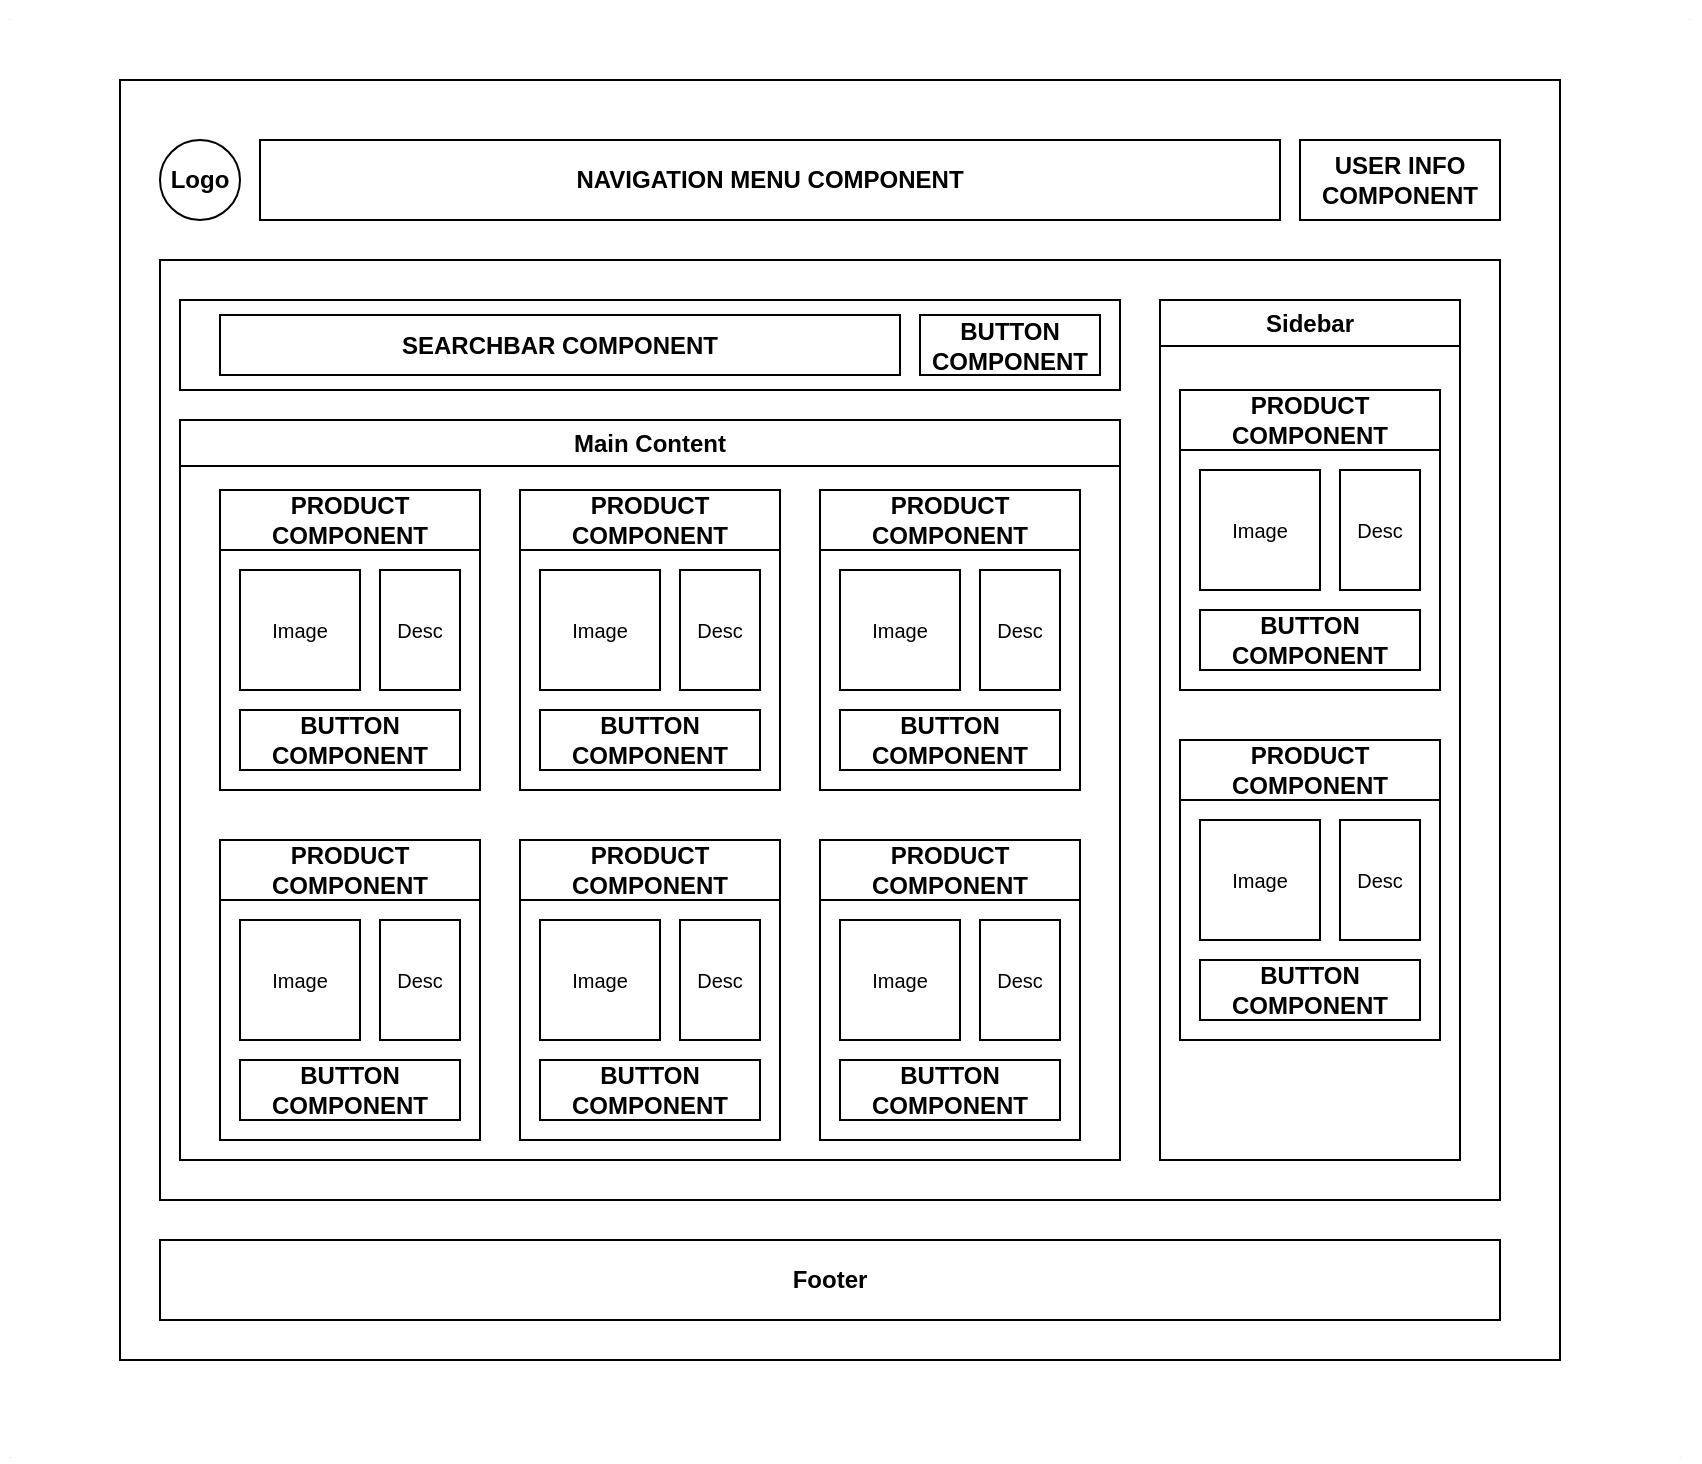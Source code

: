 <mxfile version="20.8.16" type="device"><diagram name="Page-1" id="hoHJXT5otRNa5Mz4aZbQ"><mxGraphModel dx="826" dy="462" grid="1" gridSize="10" guides="1" tooltips="1" connect="1" arrows="1" fold="1" page="1" pageScale="1" pageWidth="850" pageHeight="1100" math="0" shadow="0"><root><mxCell id="0"/><mxCell id="1" parent="0"/><mxCell id="ViNLtl-BVM7bOW5PUH8Q-1" value="" style="rounded=0;whiteSpace=wrap;html=1;" parent="1" vertex="1"><mxGeometry x="60" y="40" width="720" height="640" as="geometry"/></mxCell><mxCell id="ViNLtl-BVM7bOW5PUH8Q-5" value="" style="rounded=0;whiteSpace=wrap;html=1;" parent="1" vertex="1"><mxGeometry x="80" y="130" width="670" height="470" as="geometry"/></mxCell><mxCell id="ViNLtl-BVM7bOW5PUH8Q-8" value="&lt;font style=&quot;font-size: 12px;&quot;&gt;&lt;b&gt;Footer&lt;/b&gt;&lt;/font&gt;" style="rounded=0;whiteSpace=wrap;html=1;" parent="1" vertex="1"><mxGeometry x="80" y="620" width="670" height="40" as="geometry"/></mxCell><mxCell id="ViNLtl-BVM7bOW5PUH8Q-10" value="&lt;b&gt;Logo&lt;/b&gt;" style="ellipse;whiteSpace=wrap;html=1;aspect=fixed;" parent="1" vertex="1"><mxGeometry x="80" y="70" width="40" height="40" as="geometry"/></mxCell><mxCell id="ViNLtl-BVM7bOW5PUH8Q-14" value="Main Content" style="swimlane;whiteSpace=wrap;html=1;" parent="1" vertex="1"><mxGeometry x="90" y="210" width="470" height="370" as="geometry"/></mxCell><mxCell id="ViNLtl-BVM7bOW5PUH8Q-15" value="Sidebar" style="swimlane;whiteSpace=wrap;html=1;" parent="1" vertex="1"><mxGeometry x="580" y="150" width="150" height="430" as="geometry"><mxRectangle x="550" y="190" width="150" height="30" as="alternateBounds"/></mxGeometry></mxCell><mxCell id="ViNLtl-BVM7bOW5PUH8Q-27" value="PRODUCT COMPONENT" style="swimlane;whiteSpace=wrap;html=1;fontSize=12;startSize=30;" parent="ViNLtl-BVM7bOW5PUH8Q-15" vertex="1"><mxGeometry x="10" y="45" width="130" height="150" as="geometry"/></mxCell><mxCell id="ViNLtl-BVM7bOW5PUH8Q-30" value="BUTTON COMPONENT" style="rounded=0;whiteSpace=wrap;html=1;fontSize=12;fontStyle=1" parent="ViNLtl-BVM7bOW5PUH8Q-27" vertex="1"><mxGeometry x="10" y="110" width="110" height="30" as="geometry"/></mxCell><mxCell id="ViNLtl-BVM7bOW5PUH8Q-16" value="&lt;b&gt;NAVIGATION MENU COMPONENT&lt;/b&gt;" style="rounded=0;whiteSpace=wrap;html=1;" parent="1" vertex="1"><mxGeometry x="130" y="70" width="510" height="40" as="geometry"/></mxCell><mxCell id="ViNLtl-BVM7bOW5PUH8Q-17" value="USER INFO COMPONENT" style="rounded=0;whiteSpace=wrap;html=1;fontSize=12;fontStyle=1" parent="1" vertex="1"><mxGeometry x="650" y="70" width="100" height="40" as="geometry"/></mxCell><mxCell id="ViNLtl-BVM7bOW5PUH8Q-22" value="" style="rounded=0;whiteSpace=wrap;html=1;fontSize=12;" parent="1" vertex="1"><mxGeometry x="90" y="150" width="470" height="45" as="geometry"/></mxCell><mxCell id="ViNLtl-BVM7bOW5PUH8Q-23" value="SEARCHBAR COMPONENT" style="rounded=0;whiteSpace=wrap;html=1;fontSize=12;fontStyle=1" parent="1" vertex="1"><mxGeometry x="110" y="157.5" width="340" height="30" as="geometry"/></mxCell><mxCell id="ViNLtl-BVM7bOW5PUH8Q-24" value="BUTTON COMPONENT" style="rounded=0;whiteSpace=wrap;html=1;fontSize=12;fontStyle=1" parent="1" vertex="1"><mxGeometry x="460" y="157.5" width="90" height="30" as="geometry"/></mxCell><mxCell id="ViNLtl-BVM7bOW5PUH8Q-28" value="&lt;font style=&quot;font-size: 10px;&quot;&gt;Image&lt;/font&gt;" style="whiteSpace=wrap;html=1;aspect=fixed;fontSize=12;" parent="1" vertex="1"><mxGeometry x="600" y="235" width="60" height="60" as="geometry"/></mxCell><mxCell id="ViNLtl-BVM7bOW5PUH8Q-29" value="&lt;font style=&quot;font-size: 10px;&quot;&gt;Desc&lt;/font&gt;" style="rounded=0;whiteSpace=wrap;html=1;fontSize=12;" parent="1" vertex="1"><mxGeometry x="670" y="235" width="40" height="60" as="geometry"/></mxCell><mxCell id="ViNLtl-BVM7bOW5PUH8Q-55" value="PRODUCT COMPONENT" style="swimlane;whiteSpace=wrap;html=1;fontSize=12;startSize=30;" parent="1" vertex="1"><mxGeometry x="590" y="370" width="130" height="150" as="geometry"/></mxCell><mxCell id="ViNLtl-BVM7bOW5PUH8Q-56" value="BUTTON COMPONENT" style="rounded=0;whiteSpace=wrap;html=1;fontSize=12;fontStyle=1" parent="ViNLtl-BVM7bOW5PUH8Q-55" vertex="1"><mxGeometry x="10" y="110" width="110" height="30" as="geometry"/></mxCell><mxCell id="ViNLtl-BVM7bOW5PUH8Q-57" value="&lt;font style=&quot;font-size: 10px;&quot;&gt;Image&lt;/font&gt;" style="whiteSpace=wrap;html=1;aspect=fixed;fontSize=12;" parent="1" vertex="1"><mxGeometry x="600" y="410" width="60" height="60" as="geometry"/></mxCell><mxCell id="ViNLtl-BVM7bOW5PUH8Q-58" value="&lt;font style=&quot;font-size: 10px;&quot;&gt;Desc&lt;/font&gt;" style="rounded=0;whiteSpace=wrap;html=1;fontSize=12;" parent="1" vertex="1"><mxGeometry x="670" y="410" width="40" height="60" as="geometry"/></mxCell><mxCell id="ViNLtl-BVM7bOW5PUH8Q-63" value="PRODUCT COMPONENT" style="swimlane;whiteSpace=wrap;html=1;fontSize=12;startSize=30;" parent="1" vertex="1"><mxGeometry x="110" y="245" width="130" height="150" as="geometry"/></mxCell><mxCell id="ViNLtl-BVM7bOW5PUH8Q-64" value="BUTTON COMPONENT" style="rounded=0;whiteSpace=wrap;html=1;fontSize=12;fontStyle=1" parent="ViNLtl-BVM7bOW5PUH8Q-63" vertex="1"><mxGeometry x="10" y="110" width="110" height="30" as="geometry"/></mxCell><mxCell id="ViNLtl-BVM7bOW5PUH8Q-65" value="&lt;font style=&quot;font-size: 10px;&quot;&gt;Image&lt;/font&gt;" style="whiteSpace=wrap;html=1;aspect=fixed;fontSize=12;" parent="1" vertex="1"><mxGeometry x="120" y="285" width="60" height="60" as="geometry"/></mxCell><mxCell id="ViNLtl-BVM7bOW5PUH8Q-66" value="&lt;font style=&quot;font-size: 10px;&quot;&gt;Desc&lt;/font&gt;" style="rounded=0;whiteSpace=wrap;html=1;fontSize=12;" parent="1" vertex="1"><mxGeometry x="190" y="285" width="40" height="60" as="geometry"/></mxCell><mxCell id="ViNLtl-BVM7bOW5PUH8Q-67" value="PRODUCT COMPONENT" style="swimlane;whiteSpace=wrap;html=1;fontSize=12;startSize=30;" parent="1" vertex="1"><mxGeometry x="260" y="245" width="130" height="150" as="geometry"/></mxCell><mxCell id="ViNLtl-BVM7bOW5PUH8Q-68" value="BUTTON COMPONENT" style="rounded=0;whiteSpace=wrap;html=1;fontSize=12;fontStyle=1" parent="ViNLtl-BVM7bOW5PUH8Q-67" vertex="1"><mxGeometry x="10" y="110" width="110" height="30" as="geometry"/></mxCell><mxCell id="ViNLtl-BVM7bOW5PUH8Q-69" value="&lt;font style=&quot;font-size: 10px;&quot;&gt;Image&lt;/font&gt;" style="whiteSpace=wrap;html=1;aspect=fixed;fontSize=12;" parent="1" vertex="1"><mxGeometry x="270" y="285" width="60" height="60" as="geometry"/></mxCell><mxCell id="ViNLtl-BVM7bOW5PUH8Q-70" value="&lt;font style=&quot;font-size: 10px;&quot;&gt;Desc&lt;/font&gt;" style="rounded=0;whiteSpace=wrap;html=1;fontSize=12;" parent="1" vertex="1"><mxGeometry x="340" y="285" width="40" height="60" as="geometry"/></mxCell><mxCell id="ViNLtl-BVM7bOW5PUH8Q-71" value="PRODUCT COMPONENT" style="swimlane;whiteSpace=wrap;html=1;fontSize=12;startSize=30;" parent="1" vertex="1"><mxGeometry x="110" y="420" width="130" height="150" as="geometry"/></mxCell><mxCell id="ViNLtl-BVM7bOW5PUH8Q-72" value="BUTTON COMPONENT" style="rounded=0;whiteSpace=wrap;html=1;fontSize=12;fontStyle=1" parent="ViNLtl-BVM7bOW5PUH8Q-71" vertex="1"><mxGeometry x="10" y="110" width="110" height="30" as="geometry"/></mxCell><mxCell id="ViNLtl-BVM7bOW5PUH8Q-73" value="&lt;font style=&quot;font-size: 10px;&quot;&gt;Image&lt;/font&gt;" style="whiteSpace=wrap;html=1;aspect=fixed;fontSize=12;" parent="1" vertex="1"><mxGeometry x="120" y="460" width="60" height="60" as="geometry"/></mxCell><mxCell id="ViNLtl-BVM7bOW5PUH8Q-74" value="&lt;font style=&quot;font-size: 10px;&quot;&gt;Desc&lt;/font&gt;" style="rounded=0;whiteSpace=wrap;html=1;fontSize=12;" parent="1" vertex="1"><mxGeometry x="190" y="460" width="40" height="60" as="geometry"/></mxCell><mxCell id="ViNLtl-BVM7bOW5PUH8Q-75" value="PRODUCT COMPONENT" style="swimlane;whiteSpace=wrap;html=1;fontSize=12;startSize=30;" parent="1" vertex="1"><mxGeometry x="410" y="245" width="130" height="150" as="geometry"/></mxCell><mxCell id="ViNLtl-BVM7bOW5PUH8Q-76" value="BUTTON COMPONENT" style="rounded=0;whiteSpace=wrap;html=1;fontSize=12;fontStyle=1" parent="ViNLtl-BVM7bOW5PUH8Q-75" vertex="1"><mxGeometry x="10" y="110" width="110" height="30" as="geometry"/></mxCell><mxCell id="ViNLtl-BVM7bOW5PUH8Q-78" value="&lt;font style=&quot;font-size: 10px;&quot;&gt;Desc&lt;/font&gt;" style="rounded=0;whiteSpace=wrap;html=1;fontSize=12;" parent="ViNLtl-BVM7bOW5PUH8Q-75" vertex="1"><mxGeometry x="80" y="40" width="40" height="60" as="geometry"/></mxCell><mxCell id="ViNLtl-BVM7bOW5PUH8Q-77" value="&lt;font style=&quot;font-size: 10px;&quot;&gt;Image&lt;/font&gt;" style="whiteSpace=wrap;html=1;aspect=fixed;fontSize=12;" parent="1" vertex="1"><mxGeometry x="420" y="285" width="60" height="60" as="geometry"/></mxCell><mxCell id="ViNLtl-BVM7bOW5PUH8Q-79" value="PRODUCT COMPONENT" style="swimlane;whiteSpace=wrap;html=1;fontSize=12;startSize=30;" parent="1" vertex="1"><mxGeometry x="260" y="420" width="130" height="150" as="geometry"/></mxCell><mxCell id="ViNLtl-BVM7bOW5PUH8Q-80" value="BUTTON COMPONENT" style="rounded=0;whiteSpace=wrap;html=1;fontSize=12;fontStyle=1" parent="ViNLtl-BVM7bOW5PUH8Q-79" vertex="1"><mxGeometry x="10" y="110" width="110" height="30" as="geometry"/></mxCell><mxCell id="ViNLtl-BVM7bOW5PUH8Q-81" value="&lt;font style=&quot;font-size: 10px;&quot;&gt;Image&lt;/font&gt;" style="whiteSpace=wrap;html=1;aspect=fixed;fontSize=12;" parent="1" vertex="1"><mxGeometry x="270" y="460" width="60" height="60" as="geometry"/></mxCell><mxCell id="ViNLtl-BVM7bOW5PUH8Q-82" value="&lt;font style=&quot;font-size: 10px;&quot;&gt;Desc&lt;/font&gt;" style="rounded=0;whiteSpace=wrap;html=1;fontSize=12;" parent="1" vertex="1"><mxGeometry x="340" y="460" width="40" height="60" as="geometry"/></mxCell><mxCell id="ViNLtl-BVM7bOW5PUH8Q-83" value="PRODUCT COMPONENT" style="swimlane;whiteSpace=wrap;html=1;fontSize=12;startSize=30;" parent="1" vertex="1"><mxGeometry x="410" y="420" width="130" height="150" as="geometry"/></mxCell><mxCell id="ViNLtl-BVM7bOW5PUH8Q-84" value="BUTTON COMPONENT" style="rounded=0;whiteSpace=wrap;html=1;fontSize=12;fontStyle=1" parent="ViNLtl-BVM7bOW5PUH8Q-83" vertex="1"><mxGeometry x="10" y="110" width="110" height="30" as="geometry"/></mxCell><mxCell id="ViNLtl-BVM7bOW5PUH8Q-85" value="&lt;font style=&quot;font-size: 10px;&quot;&gt;Image&lt;/font&gt;" style="whiteSpace=wrap;html=1;aspect=fixed;fontSize=12;" parent="1" vertex="1"><mxGeometry x="420" y="460" width="60" height="60" as="geometry"/></mxCell><mxCell id="ViNLtl-BVM7bOW5PUH8Q-86" value="&lt;font style=&quot;font-size: 10px;&quot;&gt;Desc&lt;/font&gt;" style="rounded=0;whiteSpace=wrap;html=1;fontSize=12;" parent="1" vertex="1"><mxGeometry x="490" y="460" width="40" height="60" as="geometry"/></mxCell><mxCell id="ViNLtl-BVM7bOW5PUH8Q-87" value="&lt;font style=&quot;font-size: 2px;&quot;&gt;.&lt;/font&gt;" style="text;html=1;strokeColor=none;fillColor=none;align=center;verticalAlign=middle;whiteSpace=wrap;rounded=0;fontSize=10;" parent="1" vertex="1"><mxGeometry x="835" y="720" width="10" height="10" as="geometry"/></mxCell><mxCell id="ViNLtl-BVM7bOW5PUH8Q-88" value="&lt;font style=&quot;font-size: 2px;&quot;&gt;.&lt;/font&gt;" style="text;html=1;strokeColor=none;fillColor=none;align=center;verticalAlign=middle;whiteSpace=wrap;rounded=0;fontSize=10;" parent="1" vertex="1"><mxGeometry y="720" width="10" height="10" as="geometry"/></mxCell><mxCell id="ViNLtl-BVM7bOW5PUH8Q-90" value="&lt;font style=&quot;font-size: 2px;&quot;&gt;&lt;i style=&quot;&quot;&gt;.&lt;/i&gt;&lt;/font&gt;" style="text;html=1;strokeColor=none;fillColor=none;align=center;verticalAlign=middle;whiteSpace=wrap;rounded=0;fontSize=10;" parent="1" vertex="1"><mxGeometry y="1" width="10" height="10" as="geometry"/></mxCell><mxCell id="ViNLtl-BVM7bOW5PUH8Q-91" value="&lt;font style=&quot;font-size: 2px;&quot;&gt;&lt;i style=&quot;&quot;&gt;.&lt;/i&gt;&lt;/font&gt;" style="text;html=1;strokeColor=none;fillColor=none;align=center;verticalAlign=middle;whiteSpace=wrap;rounded=0;fontSize=10;" parent="1" vertex="1"><mxGeometry x="840" y="1" width="10" height="10" as="geometry"/></mxCell></root></mxGraphModel></diagram></mxfile>